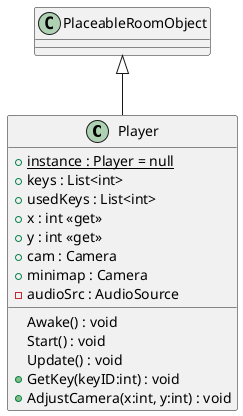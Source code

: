 @startuml
class Player {
    + {static} instance : Player = null
    + keys : List<int>
    + usedKeys : List<int>
    + x : int <<get>>
    + y : int <<get>>
    + cam : Camera
    + minimap : Camera
    - audioSrc : AudioSource
    Awake() : void
    Start() : void
    Update() : void
    + GetKey(keyID:int) : void
    + AdjustCamera(x:int, y:int) : void
}
PlaceableRoomObject <|-- Player
@enduml
